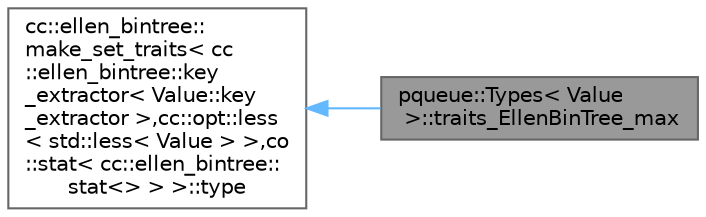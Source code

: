digraph "pqueue::Types&lt; Value &gt;::traits_EllenBinTree_max"
{
 // LATEX_PDF_SIZE
  bgcolor="transparent";
  edge [fontname=Helvetica,fontsize=10,labelfontname=Helvetica,labelfontsize=10];
  node [fontname=Helvetica,fontsize=10,shape=box,height=0.2,width=0.4];
  rankdir="LR";
  Node1 [id="Node000001",label="pqueue::Types\< Value\l \>::traits_EllenBinTree_max",height=0.2,width=0.4,color="gray40", fillcolor="grey60", style="filled", fontcolor="black",tooltip=" "];
  Node2 -> Node1 [id="edge1_Node000001_Node000002",dir="back",color="steelblue1",style="solid",tooltip=" "];
  Node2 [id="Node000002",label="cc::ellen_bintree::\lmake_set_traits\< cc\l::ellen_bintree::key\l_extractor\< Value::key\l_extractor \>,cc::opt::less\l\< std::less\< Value \> \>,co\l::stat\< cc::ellen_bintree::\lstat\<\> \> \>::type",height=0.2,width=0.4,color="gray40", fillcolor="white", style="filled",tooltip=" "];
}
